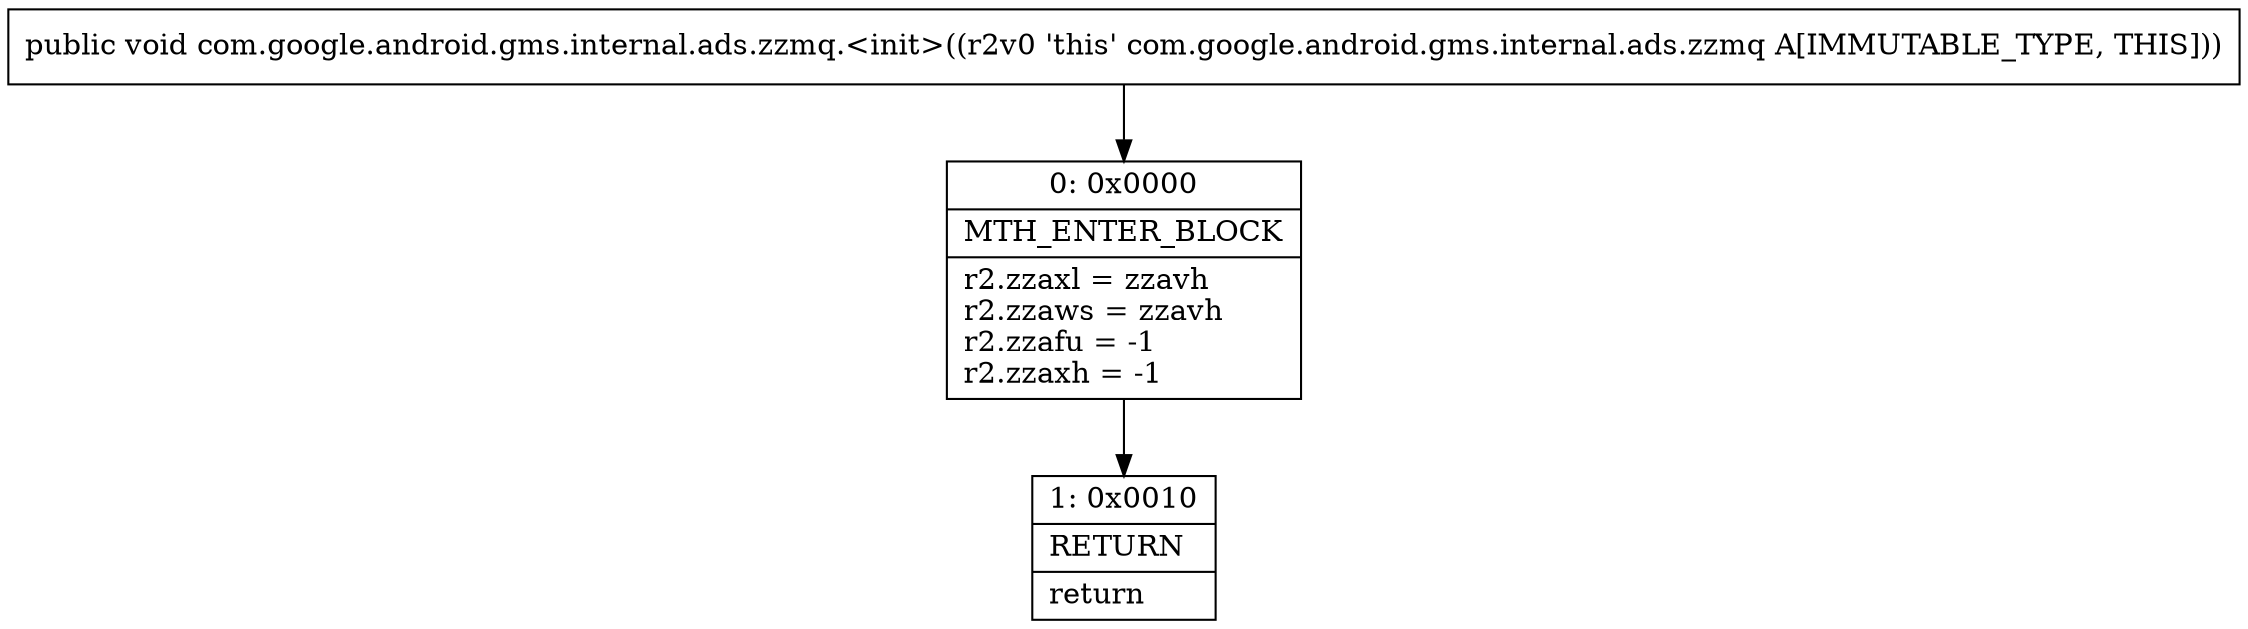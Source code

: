 digraph "CFG forcom.google.android.gms.internal.ads.zzmq.\<init\>()V" {
Node_0 [shape=record,label="{0\:\ 0x0000|MTH_ENTER_BLOCK\l|r2.zzaxl = zzavh\lr2.zzaws = zzavh\lr2.zzafu = \-1\lr2.zzaxh = \-1\l}"];
Node_1 [shape=record,label="{1\:\ 0x0010|RETURN\l|return\l}"];
MethodNode[shape=record,label="{public void com.google.android.gms.internal.ads.zzmq.\<init\>((r2v0 'this' com.google.android.gms.internal.ads.zzmq A[IMMUTABLE_TYPE, THIS])) }"];
MethodNode -> Node_0;
Node_0 -> Node_1;
}


